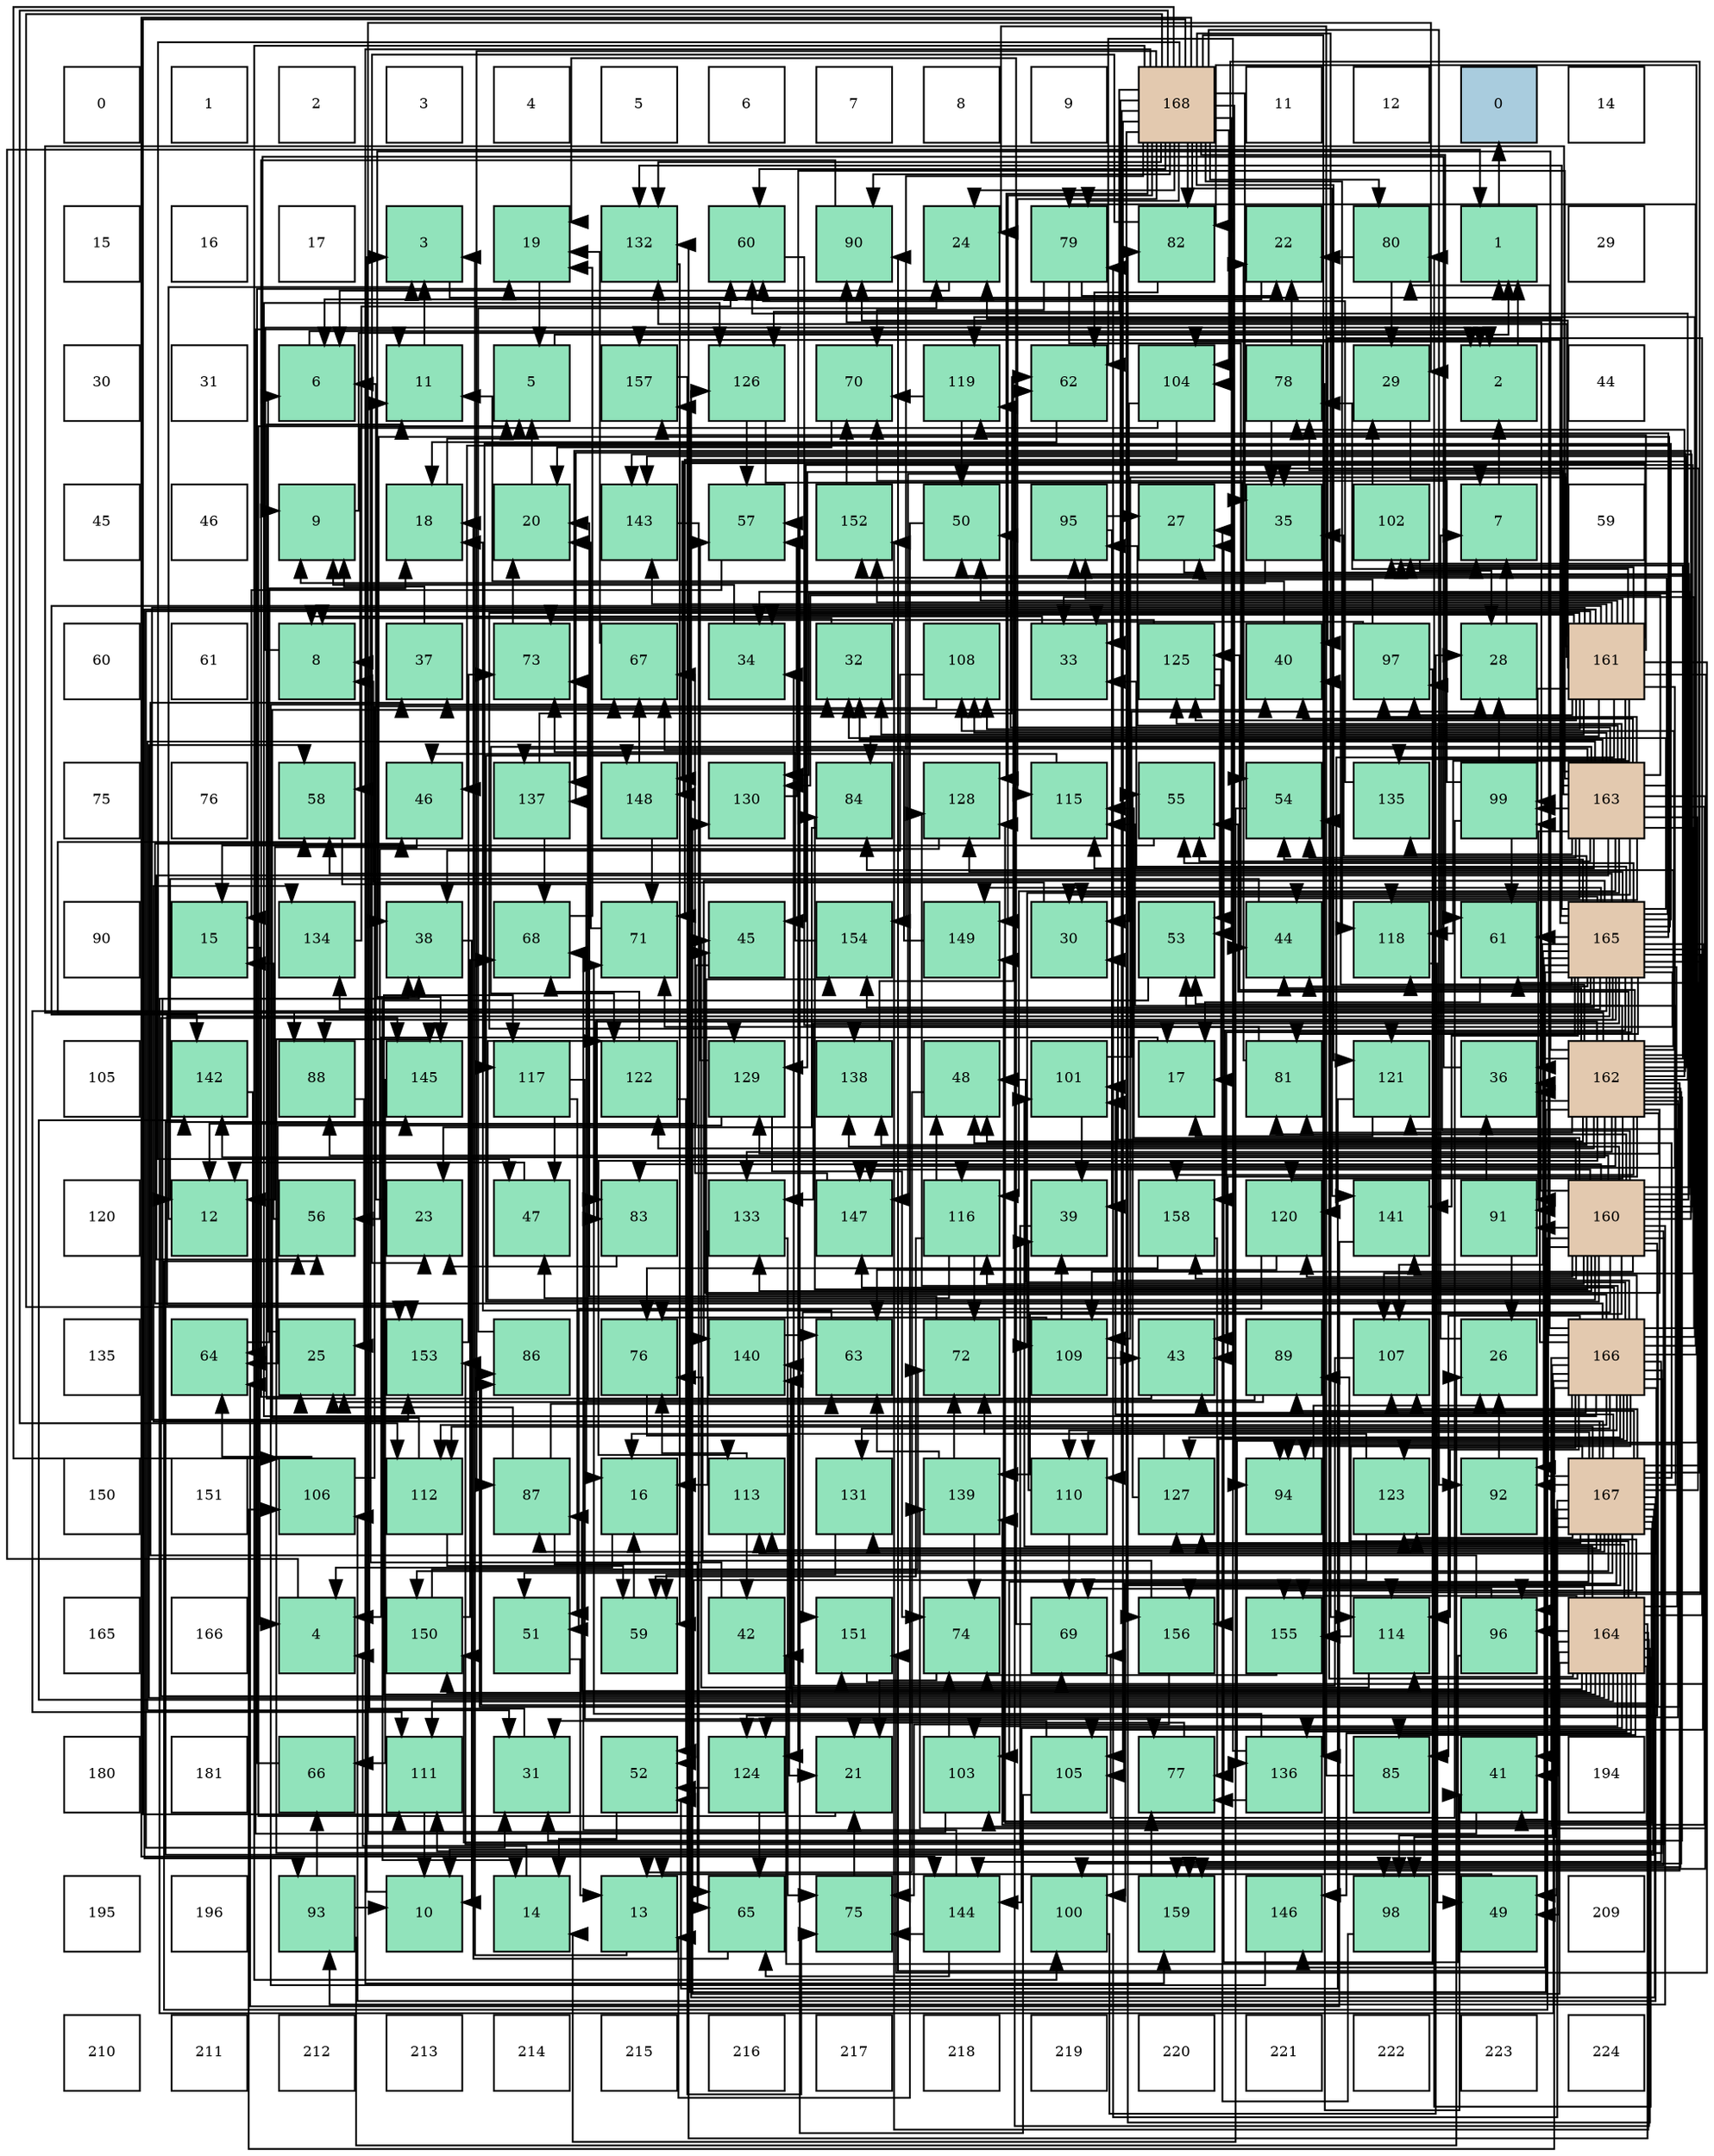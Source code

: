 digraph layout{
 rankdir=TB;
 splines=ortho;
 node [style=filled shape=square fixedsize=true width=0.6];
0[label="0", fontsize=8, fillcolor="#ffffff"];
1[label="1", fontsize=8, fillcolor="#ffffff"];
2[label="2", fontsize=8, fillcolor="#ffffff"];
3[label="3", fontsize=8, fillcolor="#ffffff"];
4[label="4", fontsize=8, fillcolor="#ffffff"];
5[label="5", fontsize=8, fillcolor="#ffffff"];
6[label="6", fontsize=8, fillcolor="#ffffff"];
7[label="7", fontsize=8, fillcolor="#ffffff"];
8[label="8", fontsize=8, fillcolor="#ffffff"];
9[label="9", fontsize=8, fillcolor="#ffffff"];
10[label="168", fontsize=8, fillcolor="#e3c9af"];
11[label="11", fontsize=8, fillcolor="#ffffff"];
12[label="12", fontsize=8, fillcolor="#ffffff"];
13[label="0", fontsize=8, fillcolor="#a9ccde"];
14[label="14", fontsize=8, fillcolor="#ffffff"];
15[label="15", fontsize=8, fillcolor="#ffffff"];
16[label="16", fontsize=8, fillcolor="#ffffff"];
17[label="17", fontsize=8, fillcolor="#ffffff"];
18[label="3", fontsize=8, fillcolor="#91e3bb"];
19[label="19", fontsize=8, fillcolor="#91e3bb"];
20[label="132", fontsize=8, fillcolor="#91e3bb"];
21[label="60", fontsize=8, fillcolor="#91e3bb"];
22[label="90", fontsize=8, fillcolor="#91e3bb"];
23[label="24", fontsize=8, fillcolor="#91e3bb"];
24[label="79", fontsize=8, fillcolor="#91e3bb"];
25[label="82", fontsize=8, fillcolor="#91e3bb"];
26[label="22", fontsize=8, fillcolor="#91e3bb"];
27[label="80", fontsize=8, fillcolor="#91e3bb"];
28[label="1", fontsize=8, fillcolor="#91e3bb"];
29[label="29", fontsize=8, fillcolor="#ffffff"];
30[label="30", fontsize=8, fillcolor="#ffffff"];
31[label="31", fontsize=8, fillcolor="#ffffff"];
32[label="6", fontsize=8, fillcolor="#91e3bb"];
33[label="11", fontsize=8, fillcolor="#91e3bb"];
34[label="5", fontsize=8, fillcolor="#91e3bb"];
35[label="157", fontsize=8, fillcolor="#91e3bb"];
36[label="126", fontsize=8, fillcolor="#91e3bb"];
37[label="70", fontsize=8, fillcolor="#91e3bb"];
38[label="119", fontsize=8, fillcolor="#91e3bb"];
39[label="62", fontsize=8, fillcolor="#91e3bb"];
40[label="104", fontsize=8, fillcolor="#91e3bb"];
41[label="78", fontsize=8, fillcolor="#91e3bb"];
42[label="29", fontsize=8, fillcolor="#91e3bb"];
43[label="2", fontsize=8, fillcolor="#91e3bb"];
44[label="44", fontsize=8, fillcolor="#ffffff"];
45[label="45", fontsize=8, fillcolor="#ffffff"];
46[label="46", fontsize=8, fillcolor="#ffffff"];
47[label="9", fontsize=8, fillcolor="#91e3bb"];
48[label="18", fontsize=8, fillcolor="#91e3bb"];
49[label="20", fontsize=8, fillcolor="#91e3bb"];
50[label="143", fontsize=8, fillcolor="#91e3bb"];
51[label="57", fontsize=8, fillcolor="#91e3bb"];
52[label="152", fontsize=8, fillcolor="#91e3bb"];
53[label="50", fontsize=8, fillcolor="#91e3bb"];
54[label="95", fontsize=8, fillcolor="#91e3bb"];
55[label="27", fontsize=8, fillcolor="#91e3bb"];
56[label="35", fontsize=8, fillcolor="#91e3bb"];
57[label="102", fontsize=8, fillcolor="#91e3bb"];
58[label="7", fontsize=8, fillcolor="#91e3bb"];
59[label="59", fontsize=8, fillcolor="#ffffff"];
60[label="60", fontsize=8, fillcolor="#ffffff"];
61[label="61", fontsize=8, fillcolor="#ffffff"];
62[label="8", fontsize=8, fillcolor="#91e3bb"];
63[label="37", fontsize=8, fillcolor="#91e3bb"];
64[label="73", fontsize=8, fillcolor="#91e3bb"];
65[label="67", fontsize=8, fillcolor="#91e3bb"];
66[label="34", fontsize=8, fillcolor="#91e3bb"];
67[label="32", fontsize=8, fillcolor="#91e3bb"];
68[label="108", fontsize=8, fillcolor="#91e3bb"];
69[label="33", fontsize=8, fillcolor="#91e3bb"];
70[label="125", fontsize=8, fillcolor="#91e3bb"];
71[label="40", fontsize=8, fillcolor="#91e3bb"];
72[label="97", fontsize=8, fillcolor="#91e3bb"];
73[label="28", fontsize=8, fillcolor="#91e3bb"];
74[label="161", fontsize=8, fillcolor="#e3c9af"];
75[label="75", fontsize=8, fillcolor="#ffffff"];
76[label="76", fontsize=8, fillcolor="#ffffff"];
77[label="58", fontsize=8, fillcolor="#91e3bb"];
78[label="46", fontsize=8, fillcolor="#91e3bb"];
79[label="137", fontsize=8, fillcolor="#91e3bb"];
80[label="148", fontsize=8, fillcolor="#91e3bb"];
81[label="130", fontsize=8, fillcolor="#91e3bb"];
82[label="84", fontsize=8, fillcolor="#91e3bb"];
83[label="128", fontsize=8, fillcolor="#91e3bb"];
84[label="115", fontsize=8, fillcolor="#91e3bb"];
85[label="55", fontsize=8, fillcolor="#91e3bb"];
86[label="54", fontsize=8, fillcolor="#91e3bb"];
87[label="135", fontsize=8, fillcolor="#91e3bb"];
88[label="99", fontsize=8, fillcolor="#91e3bb"];
89[label="163", fontsize=8, fillcolor="#e3c9af"];
90[label="90", fontsize=8, fillcolor="#ffffff"];
91[label="15", fontsize=8, fillcolor="#91e3bb"];
92[label="134", fontsize=8, fillcolor="#91e3bb"];
93[label="38", fontsize=8, fillcolor="#91e3bb"];
94[label="68", fontsize=8, fillcolor="#91e3bb"];
95[label="71", fontsize=8, fillcolor="#91e3bb"];
96[label="45", fontsize=8, fillcolor="#91e3bb"];
97[label="154", fontsize=8, fillcolor="#91e3bb"];
98[label="149", fontsize=8, fillcolor="#91e3bb"];
99[label="30", fontsize=8, fillcolor="#91e3bb"];
100[label="53", fontsize=8, fillcolor="#91e3bb"];
101[label="44", fontsize=8, fillcolor="#91e3bb"];
102[label="118", fontsize=8, fillcolor="#91e3bb"];
103[label="61", fontsize=8, fillcolor="#91e3bb"];
104[label="165", fontsize=8, fillcolor="#e3c9af"];
105[label="105", fontsize=8, fillcolor="#ffffff"];
106[label="142", fontsize=8, fillcolor="#91e3bb"];
107[label="88", fontsize=8, fillcolor="#91e3bb"];
108[label="145", fontsize=8, fillcolor="#91e3bb"];
109[label="117", fontsize=8, fillcolor="#91e3bb"];
110[label="122", fontsize=8, fillcolor="#91e3bb"];
111[label="129", fontsize=8, fillcolor="#91e3bb"];
112[label="138", fontsize=8, fillcolor="#91e3bb"];
113[label="48", fontsize=8, fillcolor="#91e3bb"];
114[label="101", fontsize=8, fillcolor="#91e3bb"];
115[label="17", fontsize=8, fillcolor="#91e3bb"];
116[label="81", fontsize=8, fillcolor="#91e3bb"];
117[label="121", fontsize=8, fillcolor="#91e3bb"];
118[label="36", fontsize=8, fillcolor="#91e3bb"];
119[label="162", fontsize=8, fillcolor="#e3c9af"];
120[label="120", fontsize=8, fillcolor="#ffffff"];
121[label="12", fontsize=8, fillcolor="#91e3bb"];
122[label="56", fontsize=8, fillcolor="#91e3bb"];
123[label="23", fontsize=8, fillcolor="#91e3bb"];
124[label="47", fontsize=8, fillcolor="#91e3bb"];
125[label="83", fontsize=8, fillcolor="#91e3bb"];
126[label="133", fontsize=8, fillcolor="#91e3bb"];
127[label="147", fontsize=8, fillcolor="#91e3bb"];
128[label="116", fontsize=8, fillcolor="#91e3bb"];
129[label="39", fontsize=8, fillcolor="#91e3bb"];
130[label="158", fontsize=8, fillcolor="#91e3bb"];
131[label="120", fontsize=8, fillcolor="#91e3bb"];
132[label="141", fontsize=8, fillcolor="#91e3bb"];
133[label="91", fontsize=8, fillcolor="#91e3bb"];
134[label="160", fontsize=8, fillcolor="#e3c9af"];
135[label="135", fontsize=8, fillcolor="#ffffff"];
136[label="64", fontsize=8, fillcolor="#91e3bb"];
137[label="25", fontsize=8, fillcolor="#91e3bb"];
138[label="153", fontsize=8, fillcolor="#91e3bb"];
139[label="86", fontsize=8, fillcolor="#91e3bb"];
140[label="76", fontsize=8, fillcolor="#91e3bb"];
141[label="140", fontsize=8, fillcolor="#91e3bb"];
142[label="63", fontsize=8, fillcolor="#91e3bb"];
143[label="72", fontsize=8, fillcolor="#91e3bb"];
144[label="109", fontsize=8, fillcolor="#91e3bb"];
145[label="43", fontsize=8, fillcolor="#91e3bb"];
146[label="89", fontsize=8, fillcolor="#91e3bb"];
147[label="107", fontsize=8, fillcolor="#91e3bb"];
148[label="26", fontsize=8, fillcolor="#91e3bb"];
149[label="166", fontsize=8, fillcolor="#e3c9af"];
150[label="150", fontsize=8, fillcolor="#ffffff"];
151[label="151", fontsize=8, fillcolor="#ffffff"];
152[label="106", fontsize=8, fillcolor="#91e3bb"];
153[label="112", fontsize=8, fillcolor="#91e3bb"];
154[label="87", fontsize=8, fillcolor="#91e3bb"];
155[label="16", fontsize=8, fillcolor="#91e3bb"];
156[label="113", fontsize=8, fillcolor="#91e3bb"];
157[label="131", fontsize=8, fillcolor="#91e3bb"];
158[label="139", fontsize=8, fillcolor="#91e3bb"];
159[label="110", fontsize=8, fillcolor="#91e3bb"];
160[label="127", fontsize=8, fillcolor="#91e3bb"];
161[label="94", fontsize=8, fillcolor="#91e3bb"];
162[label="123", fontsize=8, fillcolor="#91e3bb"];
163[label="92", fontsize=8, fillcolor="#91e3bb"];
164[label="167", fontsize=8, fillcolor="#e3c9af"];
165[label="165", fontsize=8, fillcolor="#ffffff"];
166[label="166", fontsize=8, fillcolor="#ffffff"];
167[label="4", fontsize=8, fillcolor="#91e3bb"];
168[label="150", fontsize=8, fillcolor="#91e3bb"];
169[label="51", fontsize=8, fillcolor="#91e3bb"];
170[label="59", fontsize=8, fillcolor="#91e3bb"];
171[label="42", fontsize=8, fillcolor="#91e3bb"];
172[label="151", fontsize=8, fillcolor="#91e3bb"];
173[label="74", fontsize=8, fillcolor="#91e3bb"];
174[label="69", fontsize=8, fillcolor="#91e3bb"];
175[label="156", fontsize=8, fillcolor="#91e3bb"];
176[label="155", fontsize=8, fillcolor="#91e3bb"];
177[label="114", fontsize=8, fillcolor="#91e3bb"];
178[label="96", fontsize=8, fillcolor="#91e3bb"];
179[label="164", fontsize=8, fillcolor="#e3c9af"];
180[label="180", fontsize=8, fillcolor="#ffffff"];
181[label="181", fontsize=8, fillcolor="#ffffff"];
182[label="66", fontsize=8, fillcolor="#91e3bb"];
183[label="111", fontsize=8, fillcolor="#91e3bb"];
184[label="31", fontsize=8, fillcolor="#91e3bb"];
185[label="52", fontsize=8, fillcolor="#91e3bb"];
186[label="124", fontsize=8, fillcolor="#91e3bb"];
187[label="21", fontsize=8, fillcolor="#91e3bb"];
188[label="103", fontsize=8, fillcolor="#91e3bb"];
189[label="105", fontsize=8, fillcolor="#91e3bb"];
190[label="77", fontsize=8, fillcolor="#91e3bb"];
191[label="136", fontsize=8, fillcolor="#91e3bb"];
192[label="85", fontsize=8, fillcolor="#91e3bb"];
193[label="41", fontsize=8, fillcolor="#91e3bb"];
194[label="194", fontsize=8, fillcolor="#ffffff"];
195[label="195", fontsize=8, fillcolor="#ffffff"];
196[label="196", fontsize=8, fillcolor="#ffffff"];
197[label="93", fontsize=8, fillcolor="#91e3bb"];
198[label="10", fontsize=8, fillcolor="#91e3bb"];
199[label="14", fontsize=8, fillcolor="#91e3bb"];
200[label="13", fontsize=8, fillcolor="#91e3bb"];
201[label="65", fontsize=8, fillcolor="#91e3bb"];
202[label="75", fontsize=8, fillcolor="#91e3bb"];
203[label="144", fontsize=8, fillcolor="#91e3bb"];
204[label="100", fontsize=8, fillcolor="#91e3bb"];
205[label="159", fontsize=8, fillcolor="#91e3bb"];
206[label="146", fontsize=8, fillcolor="#91e3bb"];
207[label="98", fontsize=8, fillcolor="#91e3bb"];
208[label="49", fontsize=8, fillcolor="#91e3bb"];
209[label="209", fontsize=8, fillcolor="#ffffff"];
210[label="210", fontsize=8, fillcolor="#ffffff"];
211[label="211", fontsize=8, fillcolor="#ffffff"];
212[label="212", fontsize=8, fillcolor="#ffffff"];
213[label="213", fontsize=8, fillcolor="#ffffff"];
214[label="214", fontsize=8, fillcolor="#ffffff"];
215[label="215", fontsize=8, fillcolor="#ffffff"];
216[label="216", fontsize=8, fillcolor="#ffffff"];
217[label="217", fontsize=8, fillcolor="#ffffff"];
218[label="218", fontsize=8, fillcolor="#ffffff"];
219[label="219", fontsize=8, fillcolor="#ffffff"];
220[label="220", fontsize=8, fillcolor="#ffffff"];
221[label="221", fontsize=8, fillcolor="#ffffff"];
222[label="222", fontsize=8, fillcolor="#ffffff"];
223[label="223", fontsize=8, fillcolor="#ffffff"];
224[label="224", fontsize=8, fillcolor="#ffffff"];
edge [constraint=false, style=vis];28 -> 13;
43 -> 28;
18 -> 28;
167 -> 28;
34 -> 28;
32 -> 43;
58 -> 43;
62 -> 43;
47 -> 43;
198 -> 18;
33 -> 18;
121 -> 18;
200 -> 18;
199 -> 167;
91 -> 167;
155 -> 167;
115 -> 167;
48 -> 34;
19 -> 34;
49 -> 34;
187 -> 34;
26 -> 32;
123 -> 32;
23 -> 32;
137 -> 32;
148 -> 58;
55 -> 58;
73 -> 58;
42 -> 58;
99 -> 62;
184 -> 62;
67 -> 62;
69 -> 62;
66 -> 47;
56 -> 47;
118 -> 47;
63 -> 47;
93 -> 198;
129 -> 198;
71 -> 33;
193 -> 33;
171 -> 33;
145 -> 33;
101 -> 121;
96 -> 121;
78 -> 121;
124 -> 121;
113 -> 200;
208 -> 200;
53 -> 200;
169 -> 200;
185 -> 199;
100 -> 199;
86 -> 199;
85 -> 91;
122 -> 91;
51 -> 91;
77 -> 155;
170 -> 155;
21 -> 115;
103 -> 115;
39 -> 48;
142 -> 48;
136 -> 48;
201 -> 48;
182 -> 19;
65 -> 19;
94 -> 19;
174 -> 19;
37 -> 49;
95 -> 49;
143 -> 49;
64 -> 49;
173 -> 187;
202 -> 187;
140 -> 187;
190 -> 187;
41 -> 26;
41 -> 56;
41 -> 193;
24 -> 26;
24 -> 101;
24 -> 37;
27 -> 26;
27 -> 42;
116 -> 26;
116 -> 95;
25 -> 123;
25 -> 39;
125 -> 123;
82 -> 123;
192 -> 23;
139 -> 23;
154 -> 137;
154 -> 142;
154 -> 201;
107 -> 137;
146 -> 137;
146 -> 64;
22 -> 137;
133 -> 148;
133 -> 118;
163 -> 148;
197 -> 198;
197 -> 148;
197 -> 182;
161 -> 148;
54 -> 55;
54 -> 129;
178 -> 55;
178 -> 63;
178 -> 174;
72 -> 55;
72 -> 69;
72 -> 171;
207 -> 55;
88 -> 73;
88 -> 103;
88 -> 174;
88 -> 37;
204 -> 73;
114 -> 73;
114 -> 129;
57 -> 73;
57 -> 42;
188 -> 42;
188 -> 173;
40 -> 99;
40 -> 77;
40 -> 95;
189 -> 184;
189 -> 51;
152 -> 67;
152 -> 136;
147 -> 66;
68 -> 63;
68 -> 93;
144 -> 129;
144 -> 145;
144 -> 140;
159 -> 129;
159 -> 174;
183 -> 198;
153 -> 71;
153 -> 170;
156 -> 171;
156 -> 140;
177 -> 96;
84 -> 78;
128 -> 124;
128 -> 113;
128 -> 170;
128 -> 143;
109 -> 124;
109 -> 169;
109 -> 190;
102 -> 208;
38 -> 53;
38 -> 37;
131 -> 169;
131 -> 142;
117 -> 115;
117 -> 185;
110 -> 185;
110 -> 94;
162 -> 185;
162 -> 143;
186 -> 185;
186 -> 201;
70 -> 115;
70 -> 100;
70 -> 64;
36 -> 86;
36 -> 51;
160 -> 155;
160 -> 85;
83 -> 122;
111 -> 51;
111 -> 136;
111 -> 173;
81 -> 51;
157 -> 170;
20 -> 170;
126 -> 155;
126 -> 202;
92 -> 21;
87 -> 21;
191 -> 39;
191 -> 95;
191 -> 190;
79 -> 39;
79 -> 94;
112 -> 39;
158 -> 142;
158 -> 143;
158 -> 173;
141 -> 142;
132 -> 136;
106 -> 136;
50 -> 201;
203 -> 201;
203 -> 94;
203 -> 202;
108 -> 182;
206 -> 65;
127 -> 65;
80 -> 65;
80 -> 95;
98 -> 65;
168 -> 94;
168 -> 143;
172 -> 174;
52 -> 37;
138 -> 64;
97 -> 64;
176 -> 173;
175 -> 202;
175 -> 140;
35 -> 202;
130 -> 140;
130 -> 190;
205 -> 190;
134 -> 99;
134 -> 66;
134 -> 96;
134 -> 122;
134 -> 116;
134 -> 125;
134 -> 82;
134 -> 139;
134 -> 107;
134 -> 22;
134 -> 133;
134 -> 197;
134 -> 54;
134 -> 72;
134 -> 88;
134 -> 57;
134 -> 144;
134 -> 84;
134 -> 128;
134 -> 131;
134 -> 110;
134 -> 186;
134 -> 126;
134 -> 79;
134 -> 112;
134 -> 158;
134 -> 50;
134 -> 127;
134 -> 80;
134 -> 172;
134 -> 138;
134 -> 130;
134 -> 205;
74 -> 184;
74 -> 67;
74 -> 66;
74 -> 53;
74 -> 41;
74 -> 82;
74 -> 22;
74 -> 197;
74 -> 54;
74 -> 72;
74 -> 88;
74 -> 57;
74 -> 68;
74 -> 144;
74 -> 128;
74 -> 102;
74 -> 131;
74 -> 70;
74 -> 111;
74 -> 20;
74 -> 87;
74 -> 158;
74 -> 106;
74 -> 50;
74 -> 127;
74 -> 80;
74 -> 172;
74 -> 52;
74 -> 138;
74 -> 35;
119 -> 184;
119 -> 71;
119 -> 145;
119 -> 101;
119 -> 96;
119 -> 113;
119 -> 53;
119 -> 85;
119 -> 77;
119 -> 21;
119 -> 41;
119 -> 116;
119 -> 125;
119 -> 82;
119 -> 139;
119 -> 22;
119 -> 133;
119 -> 207;
119 -> 204;
119 -> 57;
119 -> 68;
119 -> 156;
119 -> 84;
119 -> 131;
119 -> 110;
119 -> 186;
119 -> 70;
119 -> 111;
119 -> 126;
119 -> 79;
119 -> 112;
119 -> 106;
119 -> 50;
119 -> 108;
119 -> 127;
119 -> 80;
119 -> 35;
119 -> 130;
119 -> 205;
89 -> 99;
89 -> 184;
89 -> 67;
89 -> 71;
89 -> 101;
89 -> 53;
89 -> 86;
89 -> 85;
89 -> 122;
89 -> 41;
89 -> 107;
89 -> 133;
89 -> 161;
89 -> 54;
89 -> 72;
89 -> 88;
89 -> 147;
89 -> 68;
89 -> 144;
89 -> 84;
89 -> 128;
89 -> 102;
89 -> 110;
89 -> 186;
89 -> 70;
89 -> 111;
89 -> 81;
89 -> 87;
89 -> 79;
89 -> 158;
89 -> 52;
89 -> 205;
179 -> 71;
179 -> 193;
179 -> 208;
179 -> 86;
179 -> 77;
179 -> 27;
179 -> 25;
179 -> 192;
179 -> 154;
179 -> 146;
179 -> 178;
179 -> 114;
179 -> 188;
179 -> 183;
179 -> 177;
179 -> 109;
179 -> 38;
179 -> 117;
179 -> 162;
179 -> 160;
179 -> 81;
179 -> 20;
179 -> 191;
179 -> 141;
179 -> 106;
179 -> 203;
179 -> 108;
179 -> 206;
179 -> 98;
179 -> 168;
179 -> 52;
179 -> 176;
179 -> 175;
104 -> 23;
104 -> 99;
104 -> 67;
104 -> 69;
104 -> 56;
104 -> 118;
104 -> 93;
104 -> 193;
104 -> 145;
104 -> 101;
104 -> 78;
104 -> 100;
104 -> 86;
104 -> 85;
104 -> 77;
104 -> 103;
104 -> 116;
104 -> 125;
104 -> 107;
104 -> 163;
104 -> 161;
104 -> 178;
104 -> 189;
104 -> 147;
104 -> 183;
104 -> 177;
104 -> 109;
104 -> 102;
104 -> 38;
104 -> 117;
104 -> 83;
104 -> 81;
104 -> 20;
104 -> 126;
104 -> 92;
104 -> 112;
104 -> 141;
104 -> 132;
104 -> 206;
104 -> 98;
104 -> 172;
104 -> 138;
104 -> 97;
104 -> 35;
104 -> 130;
149 -> 69;
149 -> 118;
149 -> 93;
149 -> 193;
149 -> 145;
149 -> 78;
149 -> 113;
149 -> 24;
149 -> 27;
149 -> 25;
149 -> 192;
149 -> 207;
149 -> 114;
149 -> 188;
149 -> 40;
149 -> 152;
149 -> 147;
149 -> 159;
149 -> 153;
149 -> 156;
149 -> 177;
149 -> 38;
149 -> 162;
149 -> 36;
149 -> 160;
149 -> 83;
149 -> 157;
149 -> 191;
149 -> 132;
149 -> 203;
149 -> 108;
149 -> 127;
149 -> 168;
149 -> 97;
149 -> 176;
149 -> 175;
164 -> 56;
164 -> 118;
164 -> 93;
164 -> 113;
164 -> 208;
164 -> 169;
164 -> 100;
164 -> 103;
164 -> 24;
164 -> 154;
164 -> 146;
164 -> 163;
164 -> 161;
164 -> 178;
164 -> 207;
164 -> 204;
164 -> 114;
164 -> 188;
164 -> 40;
164 -> 189;
164 -> 152;
164 -> 147;
164 -> 159;
164 -> 183;
164 -> 153;
164 -> 156;
164 -> 162;
164 -> 36;
164 -> 160;
164 -> 83;
164 -> 157;
164 -> 92;
164 -> 141;
164 -> 108;
164 -> 168;
164 -> 176;
10 -> 23;
10 -> 69;
10 -> 56;
10 -> 124;
10 -> 100;
10 -> 21;
10 -> 103;
10 -> 24;
10 -> 27;
10 -> 25;
10 -> 154;
10 -> 22;
10 -> 163;
10 -> 161;
10 -> 204;
10 -> 40;
10 -> 189;
10 -> 152;
10 -> 159;
10 -> 183;
10 -> 153;
10 -> 177;
10 -> 84;
10 -> 102;
10 -> 117;
10 -> 36;
10 -> 83;
10 -> 20;
10 -> 191;
10 -> 132;
10 -> 203;
10 -> 98;
10 -> 138;
10 -> 97;
10 -> 175;
10 -> 205;
edge [constraint=true, style=invis];
0 -> 15 -> 30 -> 45 -> 60 -> 75 -> 90 -> 105 -> 120 -> 135 -> 150 -> 165 -> 180 -> 195 -> 210;
1 -> 16 -> 31 -> 46 -> 61 -> 76 -> 91 -> 106 -> 121 -> 136 -> 151 -> 166 -> 181 -> 196 -> 211;
2 -> 17 -> 32 -> 47 -> 62 -> 77 -> 92 -> 107 -> 122 -> 137 -> 152 -> 167 -> 182 -> 197 -> 212;
3 -> 18 -> 33 -> 48 -> 63 -> 78 -> 93 -> 108 -> 123 -> 138 -> 153 -> 168 -> 183 -> 198 -> 213;
4 -> 19 -> 34 -> 49 -> 64 -> 79 -> 94 -> 109 -> 124 -> 139 -> 154 -> 169 -> 184 -> 199 -> 214;
5 -> 20 -> 35 -> 50 -> 65 -> 80 -> 95 -> 110 -> 125 -> 140 -> 155 -> 170 -> 185 -> 200 -> 215;
6 -> 21 -> 36 -> 51 -> 66 -> 81 -> 96 -> 111 -> 126 -> 141 -> 156 -> 171 -> 186 -> 201 -> 216;
7 -> 22 -> 37 -> 52 -> 67 -> 82 -> 97 -> 112 -> 127 -> 142 -> 157 -> 172 -> 187 -> 202 -> 217;
8 -> 23 -> 38 -> 53 -> 68 -> 83 -> 98 -> 113 -> 128 -> 143 -> 158 -> 173 -> 188 -> 203 -> 218;
9 -> 24 -> 39 -> 54 -> 69 -> 84 -> 99 -> 114 -> 129 -> 144 -> 159 -> 174 -> 189 -> 204 -> 219;
10 -> 25 -> 40 -> 55 -> 70 -> 85 -> 100 -> 115 -> 130 -> 145 -> 160 -> 175 -> 190 -> 205 -> 220;
11 -> 26 -> 41 -> 56 -> 71 -> 86 -> 101 -> 116 -> 131 -> 146 -> 161 -> 176 -> 191 -> 206 -> 221;
12 -> 27 -> 42 -> 57 -> 72 -> 87 -> 102 -> 117 -> 132 -> 147 -> 162 -> 177 -> 192 -> 207 -> 222;
13 -> 28 -> 43 -> 58 -> 73 -> 88 -> 103 -> 118 -> 133 -> 148 -> 163 -> 178 -> 193 -> 208 -> 223;
14 -> 29 -> 44 -> 59 -> 74 -> 89 -> 104 -> 119 -> 134 -> 149 -> 164 -> 179 -> 194 -> 209 -> 224;
rank = same {0 -> 1 -> 2 -> 3 -> 4 -> 5 -> 6 -> 7 -> 8 -> 9 -> 10 -> 11 -> 12 -> 13 -> 14};
rank = same {15 -> 16 -> 17 -> 18 -> 19 -> 20 -> 21 -> 22 -> 23 -> 24 -> 25 -> 26 -> 27 -> 28 -> 29};
rank = same {30 -> 31 -> 32 -> 33 -> 34 -> 35 -> 36 -> 37 -> 38 -> 39 -> 40 -> 41 -> 42 -> 43 -> 44};
rank = same {45 -> 46 -> 47 -> 48 -> 49 -> 50 -> 51 -> 52 -> 53 -> 54 -> 55 -> 56 -> 57 -> 58 -> 59};
rank = same {60 -> 61 -> 62 -> 63 -> 64 -> 65 -> 66 -> 67 -> 68 -> 69 -> 70 -> 71 -> 72 -> 73 -> 74};
rank = same {75 -> 76 -> 77 -> 78 -> 79 -> 80 -> 81 -> 82 -> 83 -> 84 -> 85 -> 86 -> 87 -> 88 -> 89};
rank = same {90 -> 91 -> 92 -> 93 -> 94 -> 95 -> 96 -> 97 -> 98 -> 99 -> 100 -> 101 -> 102 -> 103 -> 104};
rank = same {105 -> 106 -> 107 -> 108 -> 109 -> 110 -> 111 -> 112 -> 113 -> 114 -> 115 -> 116 -> 117 -> 118 -> 119};
rank = same {120 -> 121 -> 122 -> 123 -> 124 -> 125 -> 126 -> 127 -> 128 -> 129 -> 130 -> 131 -> 132 -> 133 -> 134};
rank = same {135 -> 136 -> 137 -> 138 -> 139 -> 140 -> 141 -> 142 -> 143 -> 144 -> 145 -> 146 -> 147 -> 148 -> 149};
rank = same {150 -> 151 -> 152 -> 153 -> 154 -> 155 -> 156 -> 157 -> 158 -> 159 -> 160 -> 161 -> 162 -> 163 -> 164};
rank = same {165 -> 166 -> 167 -> 168 -> 169 -> 170 -> 171 -> 172 -> 173 -> 174 -> 175 -> 176 -> 177 -> 178 -> 179};
rank = same {180 -> 181 -> 182 -> 183 -> 184 -> 185 -> 186 -> 187 -> 188 -> 189 -> 190 -> 191 -> 192 -> 193 -> 194};
rank = same {195 -> 196 -> 197 -> 198 -> 199 -> 200 -> 201 -> 202 -> 203 -> 204 -> 205 -> 206 -> 207 -> 208 -> 209};
rank = same {210 -> 211 -> 212 -> 213 -> 214 -> 215 -> 216 -> 217 -> 218 -> 219 -> 220 -> 221 -> 222 -> 223 -> 224};
}